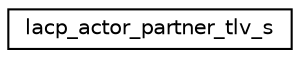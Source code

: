 digraph G
{
  edge [fontname="Helvetica",fontsize="10",labelfontname="Helvetica",labelfontsize="10"];
  node [fontname="Helvetica",fontsize="10",shape=record];
  rankdir="LR";
  Node1 [label="lacp_actor_partner_tlv_s",height=0.2,width=0.4,color="black", fillcolor="white", style="filled",URL="$structlacp__actor__partner__tlv__s.html"];
}
